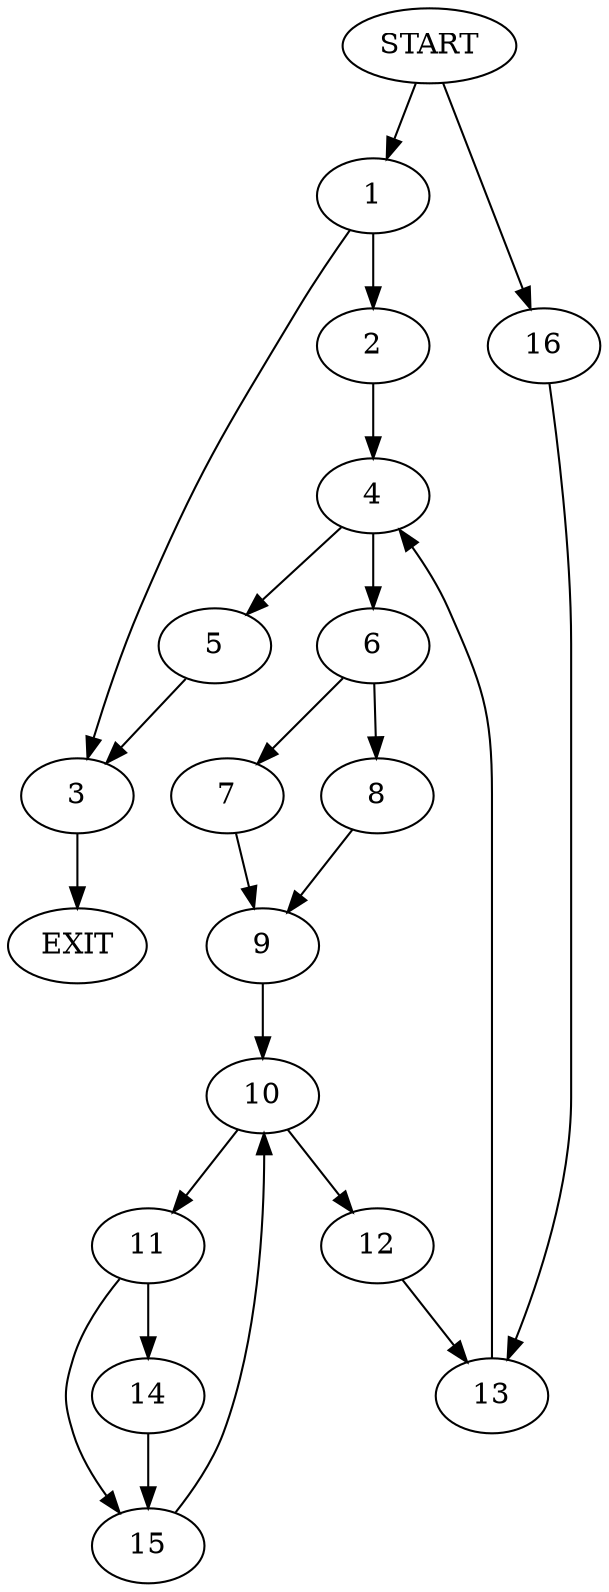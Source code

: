 digraph {
0 [label="START"]
17 [label="EXIT"]
0 -> 1
1 -> 2
1 -> 3
3 -> 17
2 -> 4
4 -> 5
4 -> 6
5 -> 3
6 -> 7
6 -> 8
8 -> 9
7 -> 9
9 -> 10
10 -> 11
10 -> 12
12 -> 13
11 -> 14
11 -> 15
15 -> 10
14 -> 15
13 -> 4
0 -> 16
16 -> 13
}
